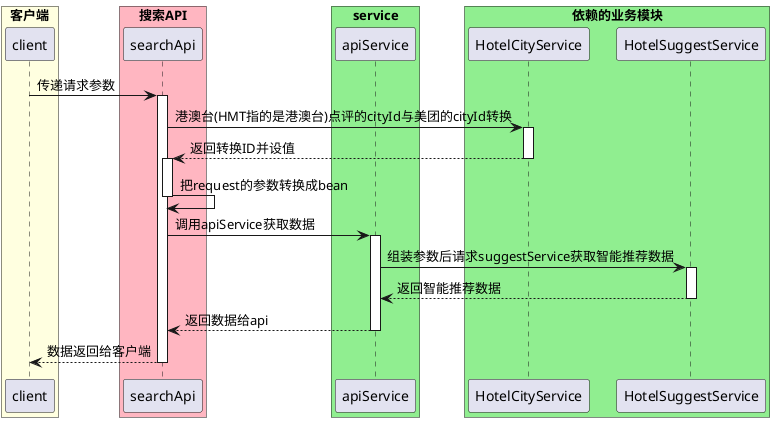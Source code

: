 @startuml

/'定义各个模块'/

box "客户端" #LightYellow
participant client as client
end box

box "搜索API" #LightPink
participant searchApi as api
end box

box "service" #LightGreen
participant apiService as service
end box

box "依赖的业务模块" #LightGreen
    participant HotelCityService as hotelCityService
    participant HotelSuggestService as suggestService
end box

/'模块之间依赖关系'/
client -> api:传递请求参数
activate api

api->hotelCityService:港澳台(HMT指的是港澳台)点评的cityId与美团的cityId转换
activate hotelCityService
hotelCityService-->api:返回转换ID并设值
deactivate hotelCityService

activate api
api->api:把request的参数转换成bean
deactivate api

api->service:调用apiService获取数据
activate service
service -> suggestService: 组装参数后请求suggestService获取智能推荐数据
activate suggestService
suggestService-->service:返回智能推荐数据
deactivate suggestService
service-->api: 返回数据给api
deactivate service
api-->client:数据返回给客户端
deactivate api

@enduml